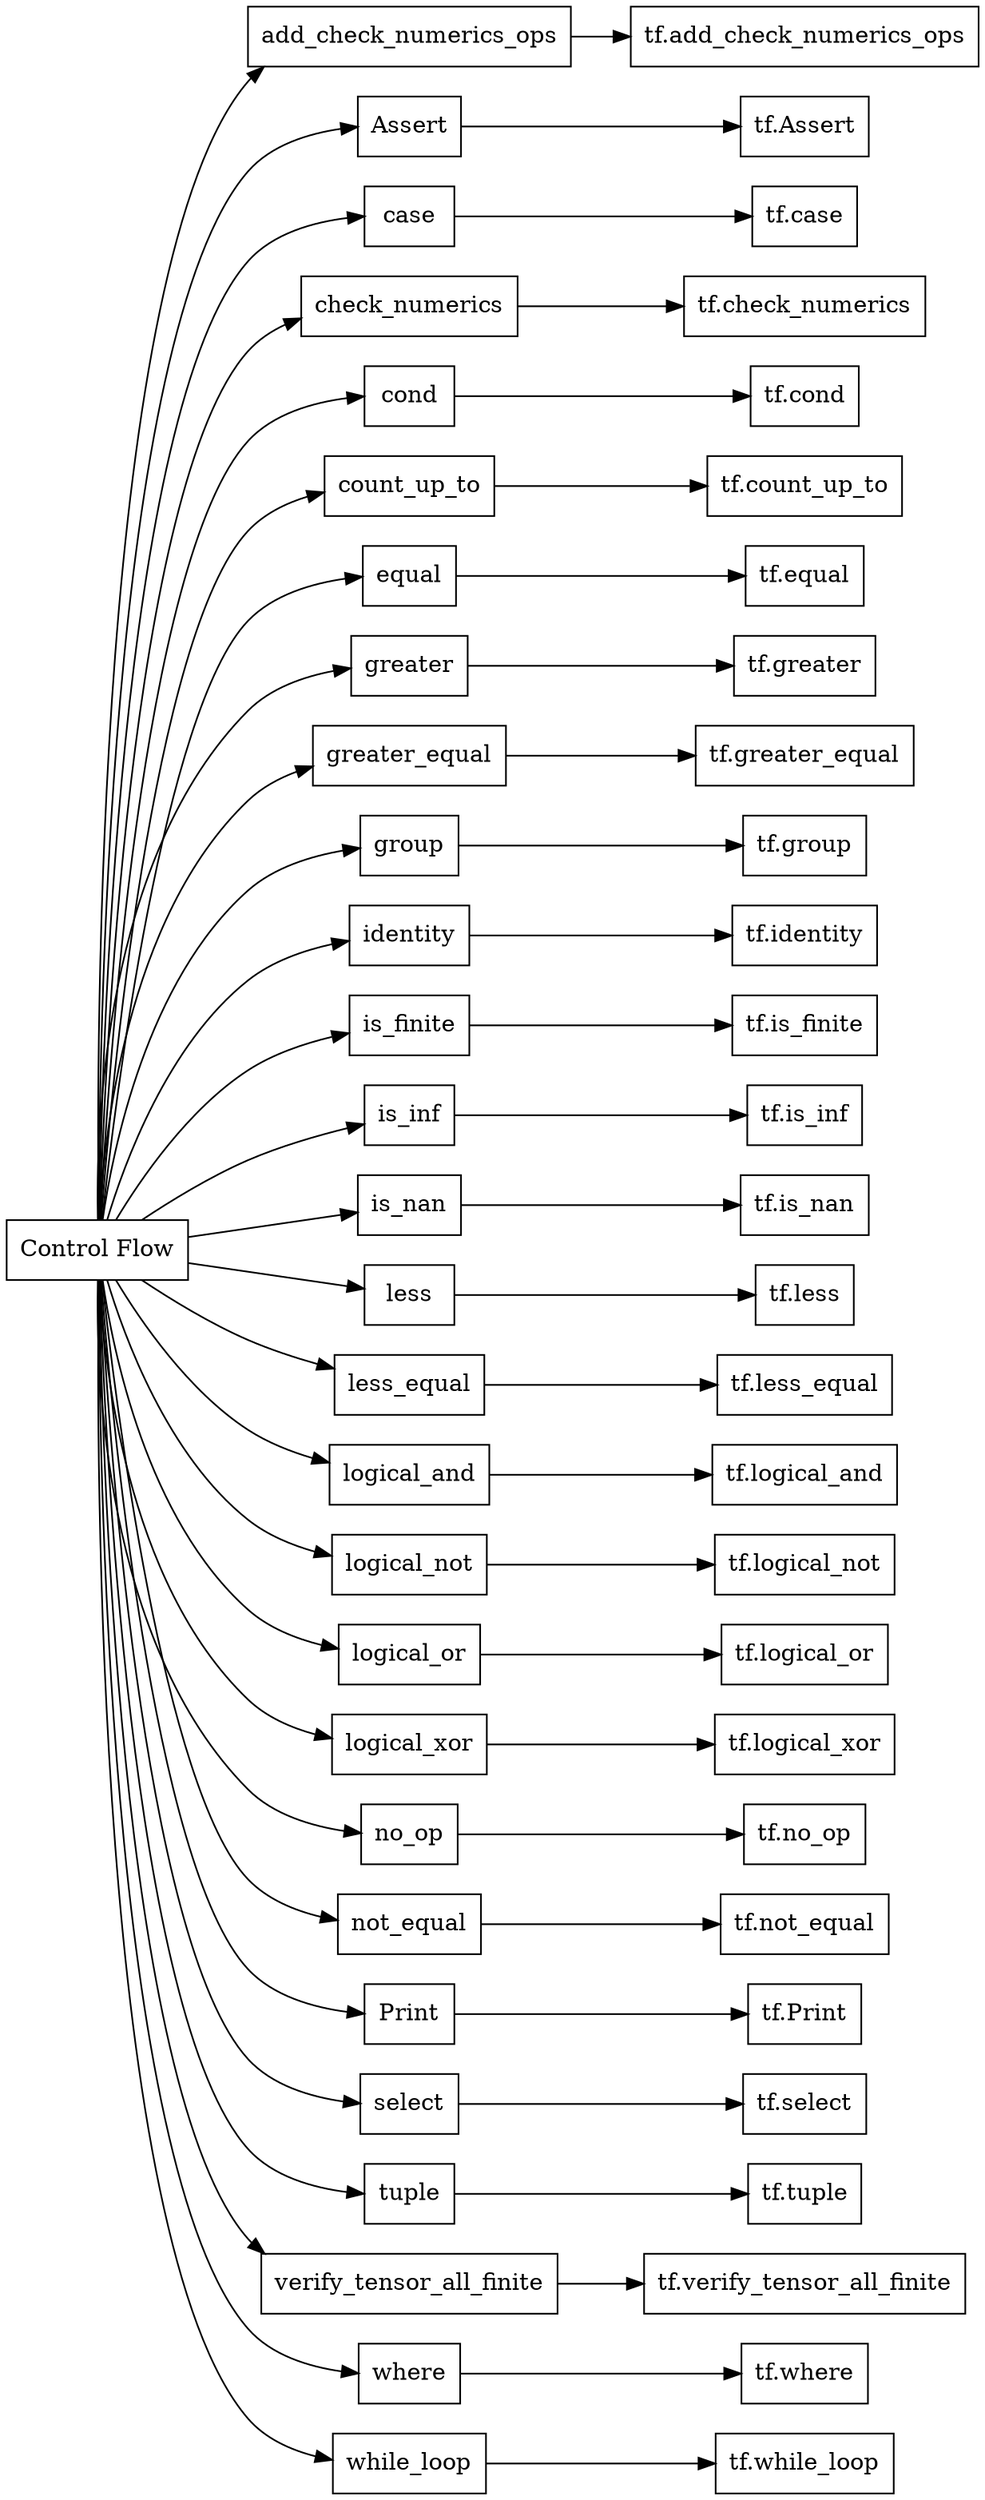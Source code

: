 digraph "Control Flow"{
rankdir="LR"
node [shape="box"]
		"Control Flow" -> "add_check_numerics_ops" -> "tf.add_check_numerics_ops";
		"Control Flow" -> "Assert" -> "tf.Assert";
		"Control Flow" -> "case" -> "tf.case";
		"Control Flow" -> "check_numerics" -> "tf.check_numerics";
		"Control Flow" -> "cond" -> "tf.cond";
		"Control Flow" -> "count_up_to" -> "tf.count_up_to";
		"Control Flow" -> "equal" -> "tf.equal";
		"Control Flow" -> "greater" -> "tf.greater";
		"Control Flow" -> "greater_equal" -> "tf.greater_equal";
		"Control Flow" -> "group" -> "tf.group";
		"Control Flow" -> "identity" -> "tf.identity";
		"Control Flow" -> "is_finite" -> "tf.is_finite";
		"Control Flow" -> "is_inf" -> "tf.is_inf";
		"Control Flow" -> "is_nan" -> "tf.is_nan";
		"Control Flow" -> "less" -> "tf.less";
		"Control Flow" -> "less_equal" -> "tf.less_equal";
		"Control Flow" -> "logical_and" -> "tf.logical_and";
		"Control Flow" -> "logical_not" -> "tf.logical_not";
		"Control Flow" -> "logical_or" -> "tf.logical_or";
		"Control Flow" -> "logical_xor" -> "tf.logical_xor";
		"Control Flow" -> "no_op" -> "tf.no_op";
		"Control Flow" -> "not_equal" -> "tf.not_equal";
		"Control Flow" -> "Print" -> "tf.Print";
		"Control Flow" -> "select" -> "tf.select";
		"Control Flow" -> "tuple" -> "tf.tuple";
		"Control Flow" -> "verify_tensor_all_finite" -> "tf.verify_tensor_all_finite";
		"Control Flow" -> "where" -> "tf.where";
		"Control Flow" -> "while_loop" -> "tf.while_loop";
}
